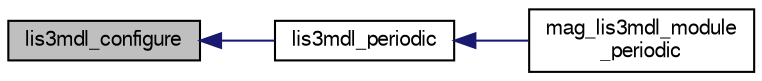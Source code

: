 digraph "lis3mdl_configure"
{
  edge [fontname="FreeSans",fontsize="10",labelfontname="FreeSans",labelfontsize="10"];
  node [fontname="FreeSans",fontsize="10",shape=record];
  rankdir="LR";
  Node1 [label="lis3mdl_configure",height=0.2,width=0.4,color="black", fillcolor="grey75", style="filled", fontcolor="black"];
  Node1 -> Node2 [dir="back",color="midnightblue",fontsize="10",style="solid",fontname="FreeSans"];
  Node2 [label="lis3mdl_periodic",height=0.2,width=0.4,color="black", fillcolor="white", style="filled",URL="$lis3mdl_8h.html#ac9bc501edf81be7fe225feabca69af21",tooltip="convenience function: read or start configuration if not already initialized "];
  Node2 -> Node3 [dir="back",color="midnightblue",fontsize="10",style="solid",fontname="FreeSans"];
  Node3 [label="mag_lis3mdl_module\l_periodic",height=0.2,width=0.4,color="black", fillcolor="white", style="filled",URL="$mag__lis3mdl_8h.html#afe2b496b6f26ead3d40da59a4cfda5fa"];
}
